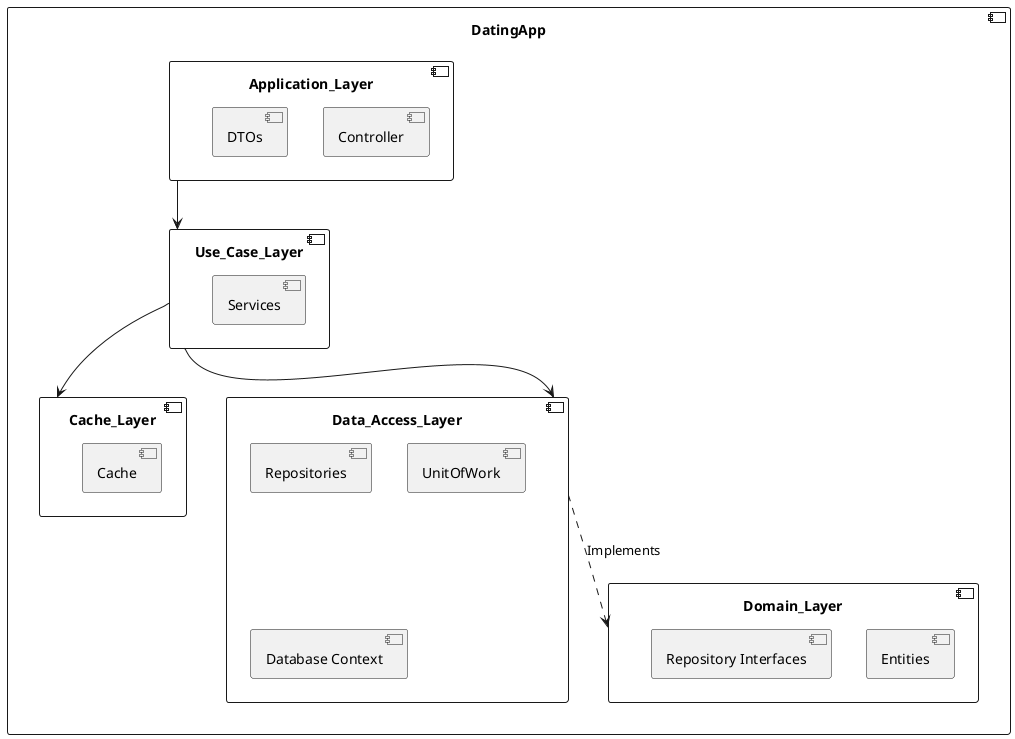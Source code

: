 @startuml overview architecture
component DatingApp {
    component Application_Layer {
        [Controller]
        [DTOs]
    }

    component Use_Case_Layer {
         [Services]
    }

    component Cache_Layer {
        [Cache]
    }

    component Data_Access_Layer {
        [Repositories]
        [UnitOfWork]
        [Database Context]
    }

    component Domain_Layer {
        [Entities]
        [Repository Interfaces]
    }

    Application_Layer --> Use_Case_Layer
    Use_Case_Layer --> Data_Access_Layer
    Use_Case_Layer --> Cache_Layer
    Data_Access_Layer ..> Domain_Layer : Implements
}
@enduml

@startuml domain_layer
component Domain_Layer {
    component Entities {
        class User {
            +int Id
            +string email
            +string password
            +boolean isActive
        }
        class Profile {
            +int Id
            +int userID
            +string username
            +string bio
            +enum gender
            +Date birthdate
            +string location
            }
        class Photo {
            +int Id
            +string url
            +int order

            +int profileId
        }

        class Swipe {
            +int Id
            +enum action
            +Date date

            +int swiperId
            +int swipedId
            +Date createdAt
        }
        class Match {
            +int Id
            +Date createdAt
            +boolean isActive
        }
        class Message {
            +int Id
            +string content
            +Date createdAt
            +boolean isRead

            +int senderId
            +int matchId
        }
        class Notification {
            +int Id
            +string content
            +Date createdAt
            +boolean isRead
            +enum type

            +int userId
        }
        class Preference {
            +int Id
            +int profileId
            +int minAge
            +int maxAge
            +int maxDistance
            +enum gender_preference
        }
        class Subcription {
            +int Id
            +Date startDate
            +Date endDate
            +enum plan
            +boolean isActive

            +int userId
        }
        class Report {
            +int Id
            +string reason
            +Date createdAt

            +int reporterId
            +int reportedId
        }
        class Block {
            +int Id
            +Date createdAt

            +int blockerId
            +int blockedId
        }
    }
    package Repository_Interfaces {
        interface IRepository<T> {
            + {abstract} GetById(id: int): T
            + {abstract} GetAll(): IEnumerable<T>
            + {abstract} Add(entity: T): void
            + {abstract} Update(entity: T): void
            + {abstract} Delete(entity: T): void
        }

        interface IQueryStrategy<T> {
            + {abstract} Apply(query: IQueryable<T>): IQueryable<T>
        }

        abstract class BaseRepository<T> {
            # _context: DbContext
            # _strategies: List<IQueryStrategy<T>>
            + AddStrategy(strategy: IQueryStrategy<T>): void
            + RemoveStrategy(strategyType: Type): void
'            + {template} Find(): IEnumerable<T>
            # {abstract} GetBaseQuery(): IQueryable<T>
        }

        interface IUserRepository extends BaseRepository<User> {
            + FindByEmail(email: string): User
            + FindActiveUsers(): IEnumerable<User>
            + GetWithProfile(userId: int): User
        }

        interface IProfileRepository extends BaseRepository<Profile> {
            + UpdateBio(userId: int, newBio: string): void
            + GetWithPhotos(profileId: int): Profile
        }

        interface ISwipeRepository extends BaseRepository<Swipe> {
            + GetRecentSwipes(userId: int, days: int): IEnumerable<Swipe>
            + GetMutualSwipes(user1Id: int, user2Id: int): IEnumerable<Swipe>
        }

        class GenderFilterStrategy implements IQueryStrategy<User> {
            - _gender: GenderType
            + Apply(query: IQueryable<User>): IQueryable<User>
        }

        class LocationFilterStrategy implements IQueryStrategy<User> {
            - _radius: int
            - _coordinates: GeoPoint
            + Apply(query: IQueryable<User>): IQueryable<User>
        }
    }

    Repository_Interfaces ..> Entities : Dependency
    BaseRepository ..|> IRepository
}
@enduml

@startuml data_access_layer
component Data_Access_Layer {
    component Database_Context {
        class SqlAlchemyDbContext {
            + Session: scoped_session
            + engine: Engine
            + Model: declarative_base
            + init_db()
            + drop_all()
        }
    }

    component Repositories {
        class UserRepository {
            + AddFilterStrategy()
            + FindActiveUsers()
            + GetWithProfile()
        }

        class ProfileRepository {
            + UpdateBio()
            + GetWithPhotos()
        }

        class SwipeRepository {
            + GetRecentSwipes()
            + GetMutualSwipes()
        }

        class CustomQueryBuilder {
            + ApplyStrategies()
            + Build()
        }
    }

    component UnitOfWork {
        class UnitOfWork {
            + __enter__()
            + __exit__()
            + commit()
            + rollback()
            + users: IUserRepository
            + profiles: IProfileRepository
            + swipes: ISwipeRepository
        }
    }

    component Strategies {
        class GenderFilterStrategy
        class LocationFilterStrategy
        class ActivityFilterStrategy
    }

    Database_Context --> Repositories : Provides session
    Repositories --> Strategies : Uses
    Repositories --> Database_Context : Depends on
    UnitOfWork --> Repositories : Manages
    UnitOfWork --> Database_Context : Uses session
}

Data_Access_Layer --> Domain_Layer : Implements interfaces\nDepends on entities
@enduml

@startuml use_case_layer
package "Use Case Layer" {

    abstract class BaseService {
        -_uow: UnitOfWork
    }

    class UserService <<Service>> extends BaseService{
        +register_user(dto: UserDTO): UserDTO
        +verify_email(token: str): bool
    }

    class MatchService <<Service>> extends BaseService {
        -_cache: RedisCache <<optional>>
        +calculate_compatibility(user1: User, user2: User): float
        +generate_superlike_pool(user_id: int): List[UserDTO]
    }

    class SwipeService <<Service>> extends BaseService {
        +swipe_user(swiper_id: int, swiped_id: int, action: SwipeAction): MatchResultDTO
    }

    class ReportAndBlockService <<Service>> extends BaseService {
        +report_user(reporter_id: int, reported_id: int, reason: str): bool
        +block_user(blocker_id: int, blocked_id: int): bool
    }
}

component "Domain Layer" {
    object Entities
    object Repository_Interfaces
}

component "Data Access Layer" {
    class UnitOfWork
    package Repositories {}
    package Database_Context {}
}
component "Application_Layer" {
    object Controllers
    object Mappers
    object DTOs
    component Middleware {
        class AuthMiddleware
        class LoggingMiddleware
    }
}

component Cache_Layer {
}


' Relationships
Controllers --> BaseService
Controllers --> Mappers

UserService --> UnitOfWork
MatchService --> UnitOfWork
ReportAndBlockService --> UnitOfWork
SwipeService --> UnitOfWork
MatchService --> Cache_Layer

Mappers --> Entities
Mappers --> DTOs

AuthMiddleware --> Controllers
LoggingMiddleware --> Controllers

UnitOfWork --> Database_Context
UnitOfWork --> Repositories

Repositories ..|> Repository_Interfaces
Repository_Interfaces --> Entities

' Notes
note bottom of UnitOfWork: Singleton pattern để đảm bảo\nchỉ có 1 instance UOW trong toàn ứng dụng
note bottom of AuthMiddleware: Sử dụng JWT để xác thực\nvà phân quyền người dùng
note bottom of UserService: Chứa toàn bộ logic nghiệp vụ\nliên quan đến người dùng
note bottom of MatchService: Sử dụng cache để tối ưu\nhiệu năng matching algorithm
note bottom of Controllers: Nhận request HTTP\nvà trả về response JSON
note bottom of Mappers: Chuyển đổi giữa Entity\nvà DTO để tách biệt các layer

@enduml